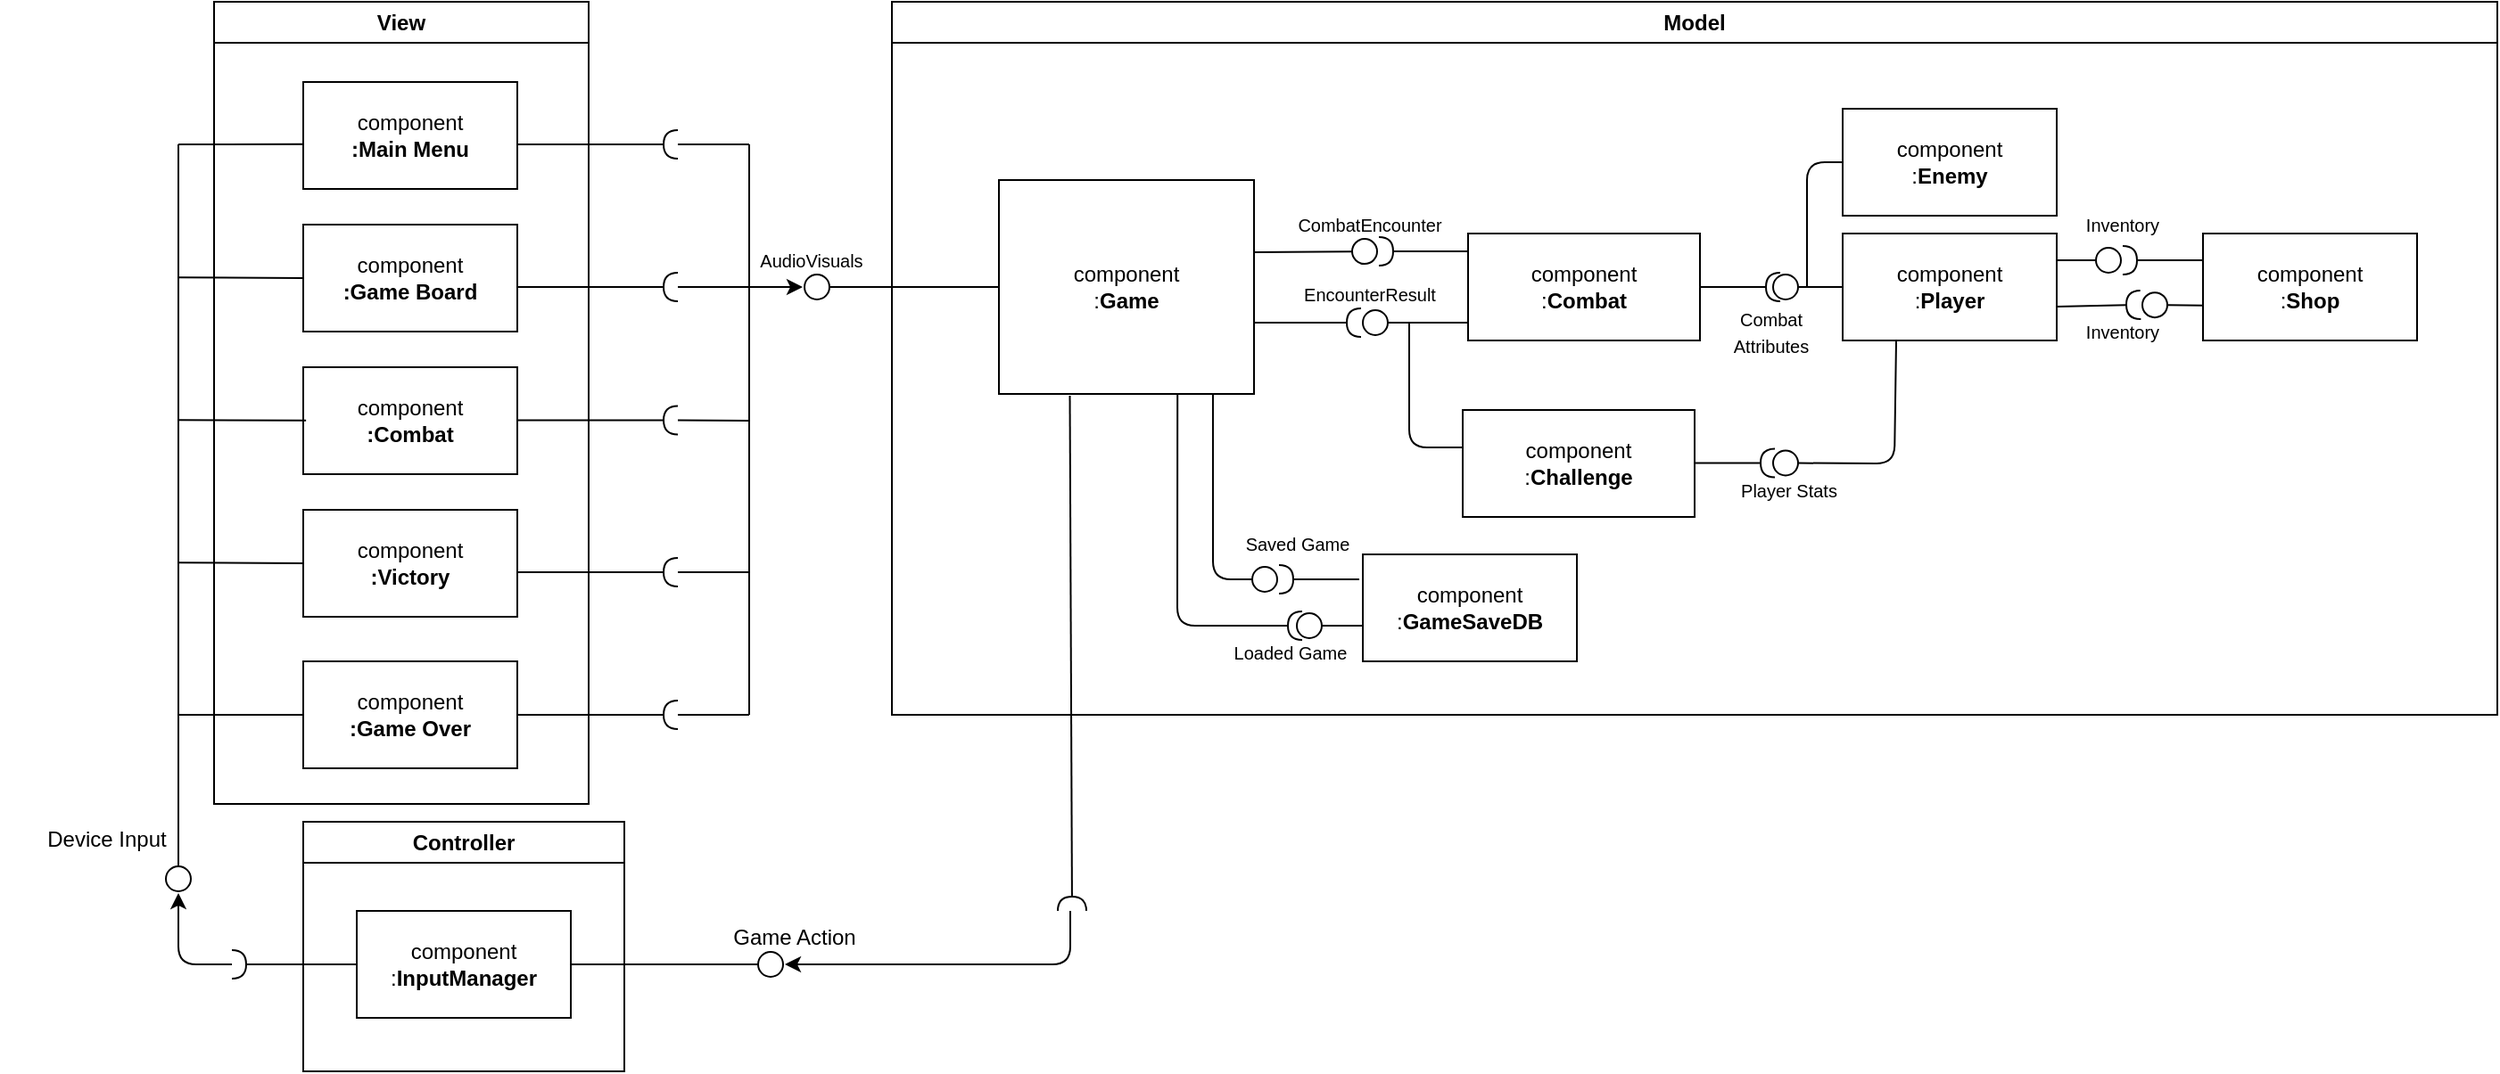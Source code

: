 <mxfile>
    <diagram id="feLj19iZiXinHgvYgo6u" name="Page-1">
        <mxGraphModel dx="2603" dy="955" grid="1" gridSize="10" guides="1" tooltips="1" connect="1" arrows="1" fold="1" page="1" pageScale="1" pageWidth="850" pageHeight="1100" math="0" shadow="0">
            <root>
                <mxCell id="0"/>
                <mxCell id="1" parent="0"/>
                <mxCell id="5" value="View" style="swimlane;whiteSpace=wrap;html=1;" parent="1" vertex="1">
                    <mxGeometry x="100" y="80" width="210" height="450" as="geometry">
                        <mxRectangle x="280" y="310" width="140" height="30" as="alternateBounds"/>
                    </mxGeometry>
                </mxCell>
                <mxCell id="6" value="component&lt;br&gt;&lt;b&gt;:Main Menu&lt;/b&gt;" style="rounded=0;whiteSpace=wrap;html=1;" parent="5" vertex="1">
                    <mxGeometry x="50" y="45" width="120" height="60" as="geometry"/>
                </mxCell>
                <mxCell id="7" value="component&lt;br&gt;&lt;b&gt;:Game Board&lt;/b&gt;" style="rounded=0;whiteSpace=wrap;html=1;" parent="5" vertex="1">
                    <mxGeometry x="50" y="125" width="120" height="60" as="geometry"/>
                </mxCell>
                <mxCell id="8" value="component&lt;br&gt;&lt;b&gt;:Combat&lt;/b&gt;" style="rounded=0;whiteSpace=wrap;html=1;" parent="5" vertex="1">
                    <mxGeometry x="50" y="205" width="120" height="60" as="geometry"/>
                </mxCell>
                <mxCell id="9" value="component&lt;br&gt;&lt;b&gt;:Victory&lt;/b&gt;" style="rounded=0;whiteSpace=wrap;html=1;" parent="5" vertex="1">
                    <mxGeometry x="50" y="285" width="120" height="60" as="geometry"/>
                </mxCell>
                <mxCell id="24" value="component&lt;br&gt;&lt;b&gt;:Game Over&lt;/b&gt;" style="rounded=0;whiteSpace=wrap;html=1;" parent="5" vertex="1">
                    <mxGeometry x="50" y="370" width="120" height="60" as="geometry"/>
                </mxCell>
                <mxCell id="100" value="" style="endArrow=none;html=1;entryX=0;entryY=0.5;entryDx=0;entryDy=0;" parent="5" target="9" edge="1">
                    <mxGeometry width="50" height="50" relative="1" as="geometry">
                        <mxPoint x="-20" y="314.66" as="sourcePoint"/>
                        <mxPoint x="30" y="314.66" as="targetPoint"/>
                    </mxGeometry>
                </mxCell>
                <mxCell id="101" value="" style="endArrow=none;html=1;entryX=0.013;entryY=0.497;entryDx=0;entryDy=0;entryPerimeter=0;" parent="5" target="8" edge="1">
                    <mxGeometry width="50" height="50" relative="1" as="geometry">
                        <mxPoint x="-20" y="234.66" as="sourcePoint"/>
                        <mxPoint x="30" y="234.66" as="targetPoint"/>
                    </mxGeometry>
                </mxCell>
                <mxCell id="102" value="" style="endArrow=none;html=1;entryX=0;entryY=0.5;entryDx=0;entryDy=0;" parent="5" target="7" edge="1">
                    <mxGeometry width="50" height="50" relative="1" as="geometry">
                        <mxPoint x="-20" y="154.66" as="sourcePoint"/>
                        <mxPoint x="30" y="154.66" as="targetPoint"/>
                    </mxGeometry>
                </mxCell>
                <mxCell id="103" value="" style="endArrow=none;html=1;entryX=0.002;entryY=0.581;entryDx=0;entryDy=0;entryPerimeter=0;" parent="5" target="6" edge="1">
                    <mxGeometry width="50" height="50" relative="1" as="geometry">
                        <mxPoint x="-20" y="80" as="sourcePoint"/>
                        <mxPoint x="30" y="80" as="targetPoint"/>
                    </mxGeometry>
                </mxCell>
                <mxCell id="11" value="Model" style="swimlane;whiteSpace=wrap;html=1;" parent="1" vertex="1">
                    <mxGeometry x="480" y="80" width="900" height="400" as="geometry">
                        <mxRectangle x="480" y="80" width="70" height="30" as="alternateBounds"/>
                    </mxGeometry>
                </mxCell>
                <mxCell id="44" style="edgeStyle=none;html=1;exitX=0.005;exitY=0.672;exitDx=0;exitDy=0;endArrow=circle;endFill=0;exitPerimeter=0;" parent="11" source="32" edge="1">
                    <mxGeometry relative="1" as="geometry">
                        <mxPoint x="700" y="170" as="targetPoint"/>
                        <mxPoint x="603" y="255.5" as="sourcePoint"/>
                    </mxGeometry>
                </mxCell>
                <mxCell id="39" style="edgeStyle=none;html=1;endArrow=circle;endFill=0;" parent="11" source="15" edge="1">
                    <mxGeometry relative="1" as="geometry">
                        <mxPoint x="493" y="160" as="targetPoint"/>
                    </mxGeometry>
                </mxCell>
                <mxCell id="15" value="component&lt;br&gt;:&lt;b&gt;Player&lt;/b&gt;" style="rounded=0;whiteSpace=wrap;html=1;" parent="11" vertex="1">
                    <mxGeometry x="533" y="130" width="120" height="60" as="geometry"/>
                </mxCell>
                <mxCell id="28" value="component&lt;br&gt;:&lt;b&gt;Game&lt;/b&gt;" style="rounded=0;whiteSpace=wrap;html=1;" parent="11" vertex="1">
                    <mxGeometry x="60" y="100" width="143" height="120" as="geometry"/>
                </mxCell>
                <mxCell id="37" style="edgeStyle=none;html=1;endArrow=halfCircle;endFill=0;" parent="11" edge="1">
                    <mxGeometry relative="1" as="geometry">
                        <mxPoint x="498" y="160" as="targetPoint"/>
                        <mxPoint x="453" y="160" as="sourcePoint"/>
                    </mxGeometry>
                </mxCell>
                <mxCell id="32" value="component&lt;br&gt;:&lt;b&gt;Shop&lt;/b&gt;" style="rounded=0;whiteSpace=wrap;html=1;" parent="11" vertex="1">
                    <mxGeometry x="735" y="130" width="120" height="60" as="geometry"/>
                </mxCell>
                <mxCell id="123" value="" style="endArrow=halfCircle;html=1;endFill=0;" parent="11" edge="1">
                    <mxGeometry width="50" height="50" relative="1" as="geometry">
                        <mxPoint x="203" y="180" as="sourcePoint"/>
                        <mxPoint x="263" y="180" as="targetPoint"/>
                    </mxGeometry>
                </mxCell>
                <mxCell id="132" value="&lt;font style=&quot;font-size: 10px;&quot;&gt;EncounterResult&lt;/font&gt;" style="text;html=1;align=center;verticalAlign=middle;whiteSpace=wrap;rounded=0;" parent="11" vertex="1">
                    <mxGeometry x="203" y="149" width="130" height="30" as="geometry"/>
                </mxCell>
                <mxCell id="133" value="" style="endArrow=none;html=1;" parent="11" edge="1">
                    <mxGeometry width="50" height="50" relative="1" as="geometry">
                        <mxPoint x="513" y="160" as="sourcePoint"/>
                        <mxPoint x="533" y="90" as="targetPoint"/>
                        <Array as="points">
                            <mxPoint x="513" y="90"/>
                        </Array>
                    </mxGeometry>
                </mxCell>
                <mxCell id="134" value="&lt;font style=&quot;font-size: 10px;&quot;&gt;Combat&lt;/font&gt;&lt;div&gt;&lt;font style=&quot;font-size: 10px;&quot;&gt;Attributes&lt;/font&gt;&lt;/div&gt;" style="text;html=1;align=center;verticalAlign=middle;whiteSpace=wrap;rounded=0;" parent="11" vertex="1">
                    <mxGeometry x="463" y="170" width="60" height="30" as="geometry"/>
                </mxCell>
                <mxCell id="137" value="&lt;font style=&quot;font-size: 10px;&quot;&gt;Inventory&lt;/font&gt;" style="text;html=1;align=center;verticalAlign=middle;whiteSpace=wrap;rounded=0;" parent="11" vertex="1">
                    <mxGeometry x="660" y="110" width="60" height="30" as="geometry"/>
                </mxCell>
                <mxCell id="148" style="edgeStyle=none;html=1;exitX=1.003;exitY=0.684;exitDx=0;exitDy=0;endArrow=halfCircle;endFill=0;exitPerimeter=0;" parent="11" source="15" edge="1">
                    <mxGeometry relative="1" as="geometry">
                        <mxPoint x="700" y="170" as="targetPoint"/>
                        <mxPoint x="563" y="250" as="sourcePoint"/>
                    </mxGeometry>
                </mxCell>
                <mxCell id="149" style="edgeStyle=none;html=1;exitX=1;exitY=0.25;exitDx=0;exitDy=0;endArrow=circle;endFill=0;" parent="11" source="15" edge="1">
                    <mxGeometry relative="1" as="geometry">
                        <mxPoint x="690" y="145" as="targetPoint"/>
                        <mxPoint x="643" y="287.25" as="sourcePoint"/>
                    </mxGeometry>
                </mxCell>
                <mxCell id="151" value="&lt;font style=&quot;font-size: 10px;&quot;&gt;Inventory&lt;/font&gt;" style="text;html=1;align=center;verticalAlign=middle;whiteSpace=wrap;rounded=0;" parent="11" vertex="1">
                    <mxGeometry x="660" y="170" width="60" height="30" as="geometry"/>
                </mxCell>
                <mxCell id="16" value="component&lt;br&gt;:&lt;b&gt;Enemy&lt;/b&gt;" style="rounded=0;whiteSpace=wrap;html=1;" parent="11" vertex="1">
                    <mxGeometry x="533" y="60" width="120" height="60" as="geometry"/>
                </mxCell>
                <mxCell id="30" value="component&lt;br&gt;:&lt;b&gt;Combat&lt;/b&gt;" style="rounded=0;whiteSpace=wrap;html=1;" parent="11" vertex="1">
                    <mxGeometry x="323" y="130" width="130" height="60" as="geometry"/>
                </mxCell>
                <mxCell id="152" style="edgeStyle=none;html=1;endArrow=circle;endFill=0;" parent="11" edge="1">
                    <mxGeometry relative="1" as="geometry">
                        <mxPoint x="263" y="180" as="targetPoint"/>
                        <mxPoint x="323" y="180" as="sourcePoint"/>
                    </mxGeometry>
                </mxCell>
                <mxCell id="156" value="" style="endArrow=halfCircle;html=1;endFill=0;exitX=0.001;exitY=0.167;exitDx=0;exitDy=0;exitPerimeter=0;" parent="11" source="30" edge="1">
                    <mxGeometry width="50" height="50" relative="1" as="geometry">
                        <mxPoint x="273" y="70" as="sourcePoint"/>
                        <mxPoint x="273" y="140" as="targetPoint"/>
                    </mxGeometry>
                </mxCell>
                <mxCell id="158" style="edgeStyle=none;html=1;endArrow=circle;endFill=0;exitX=1;exitY=0.337;exitDx=0;exitDy=0;exitPerimeter=0;" parent="11" source="28" edge="1">
                    <mxGeometry relative="1" as="geometry">
                        <mxPoint x="273" y="140" as="targetPoint"/>
                        <mxPoint x="223" y="140" as="sourcePoint"/>
                    </mxGeometry>
                </mxCell>
                <mxCell id="159" value="&lt;font style=&quot;font-size: 10px;&quot;&gt;CombatEncounter&lt;/font&gt;" style="text;html=1;align=center;verticalAlign=middle;whiteSpace=wrap;rounded=0;" parent="11" vertex="1">
                    <mxGeometry x="203" y="110" width="130" height="30" as="geometry"/>
                </mxCell>
                <mxCell id="150" style="edgeStyle=none;html=1;exitX=0;exitY=0.25;exitDx=0;exitDy=0;endArrow=halfCircle;endFill=0;" parent="11" source="32" edge="1">
                    <mxGeometry relative="1" as="geometry">
                        <mxPoint x="690" y="145" as="targetPoint"/>
                        <mxPoint x="573" y="100" as="sourcePoint"/>
                    </mxGeometry>
                </mxCell>
                <mxCell id="162" value="component&lt;br&gt;:&lt;b&gt;Challenge&lt;/b&gt;" style="rounded=0;whiteSpace=wrap;html=1;" parent="11" vertex="1">
                    <mxGeometry x="320" y="229" width="130" height="60" as="geometry"/>
                </mxCell>
                <mxCell id="164" value="" style="endArrow=none;html=1;" parent="11" edge="1">
                    <mxGeometry width="50" height="50" relative="1" as="geometry">
                        <mxPoint x="290" y="180" as="sourcePoint"/>
                        <mxPoint x="320" y="250" as="targetPoint"/>
                        <Array as="points">
                            <mxPoint x="290" y="250"/>
                        </Array>
                    </mxGeometry>
                </mxCell>
                <mxCell id="165" style="edgeStyle=none;html=1;endArrow=halfCircle;endFill=0;" parent="11" edge="1">
                    <mxGeometry relative="1" as="geometry">
                        <mxPoint x="495" y="258.71" as="targetPoint"/>
                        <mxPoint x="450" y="258.71" as="sourcePoint"/>
                    </mxGeometry>
                </mxCell>
                <mxCell id="166" style="edgeStyle=none;html=1;endArrow=circle;endFill=0;exitX=0.25;exitY=1;exitDx=0;exitDy=0;" parent="11" source="15" edge="1">
                    <mxGeometry relative="1" as="geometry">
                        <mxPoint x="493" y="258.71" as="targetPoint"/>
                        <mxPoint x="533" y="258.71" as="sourcePoint"/>
                        <Array as="points">
                            <mxPoint x="562" y="259"/>
                        </Array>
                    </mxGeometry>
                </mxCell>
                <mxCell id="167" value="&lt;span style=&quot;font-size: 10px;&quot;&gt;Player Stats&lt;/span&gt;" style="text;html=1;align=center;verticalAlign=middle;whiteSpace=wrap;rounded=0;" parent="11" vertex="1">
                    <mxGeometry x="473" y="259" width="60" height="30" as="geometry"/>
                </mxCell>
                <mxCell id="168" value="component&lt;br&gt;:&lt;b&gt;GameSaveDB&lt;/b&gt;" style="rounded=0;whiteSpace=wrap;html=1;" parent="11" vertex="1">
                    <mxGeometry x="264" y="310" width="120" height="60" as="geometry"/>
                </mxCell>
                <mxCell id="169" style="edgeStyle=none;html=1;endArrow=circle;endFill=0;" parent="11" edge="1">
                    <mxGeometry relative="1" as="geometry">
                        <mxPoint x="226" y="350" as="targetPoint"/>
                        <mxPoint x="264" y="350" as="sourcePoint"/>
                    </mxGeometry>
                </mxCell>
                <mxCell id="170" value="&lt;font style=&quot;font-size: 10px;&quot;&gt;Loaded Game&lt;/font&gt;" style="text;html=1;align=center;verticalAlign=middle;whiteSpace=wrap;rounded=0;" parent="11" vertex="1">
                    <mxGeometry x="187" y="350" width="73" height="30" as="geometry"/>
                </mxCell>
                <mxCell id="171" style="edgeStyle=none;html=1;exitX=0.7;exitY=1.003;exitDx=0;exitDy=0;endArrow=halfCircle;endFill=0;exitPerimeter=0;" parent="11" source="28" edge="1">
                    <mxGeometry relative="1" as="geometry">
                        <mxPoint x="230" y="350" as="targetPoint"/>
                        <mxPoint x="180" y="350" as="sourcePoint"/>
                        <Array as="points">
                            <mxPoint x="160" y="350"/>
                        </Array>
                    </mxGeometry>
                </mxCell>
                <mxCell id="172" style="edgeStyle=none;html=1;exitX=0.839;exitY=1;exitDx=0;exitDy=0;endArrow=circle;endFill=0;exitPerimeter=0;" parent="11" source="28" edge="1">
                    <mxGeometry relative="1" as="geometry">
                        <mxPoint x="217" y="324" as="targetPoint"/>
                        <mxPoint x="180" y="324" as="sourcePoint"/>
                        <Array as="points">
                            <mxPoint x="180" y="324"/>
                        </Array>
                    </mxGeometry>
                </mxCell>
                <mxCell id="173" value="&lt;font style=&quot;font-size: 10px;&quot;&gt;Saved Game&lt;/font&gt;" style="text;html=1;align=center;verticalAlign=middle;whiteSpace=wrap;rounded=0;" parent="11" vertex="1">
                    <mxGeometry x="191" y="289" width="73" height="30" as="geometry"/>
                </mxCell>
                <mxCell id="174" style="edgeStyle=none;html=1;exitX=0;exitY=0.25;exitDx=0;exitDy=0;endArrow=halfCircle;endFill=0;" parent="11" edge="1">
                    <mxGeometry relative="1" as="geometry">
                        <mxPoint x="217" y="324" as="targetPoint"/>
                        <mxPoint x="262" y="324" as="sourcePoint"/>
                    </mxGeometry>
                </mxCell>
                <mxCell id="80" value="" style="endArrow=none;html=1;" parent="1" edge="1">
                    <mxGeometry width="50" height="50" relative="1" as="geometry">
                        <mxPoint x="360" y="160" as="sourcePoint"/>
                        <mxPoint x="400" y="160" as="targetPoint"/>
                    </mxGeometry>
                </mxCell>
                <mxCell id="81" value="" style="endArrow=halfCircle;html=1;endFill=0;" parent="1" edge="1">
                    <mxGeometry width="50" height="50" relative="1" as="geometry">
                        <mxPoint x="270" y="160" as="sourcePoint"/>
                        <mxPoint x="360" y="160" as="targetPoint"/>
                    </mxGeometry>
                </mxCell>
                <mxCell id="83" value="" style="endArrow=halfCircle;html=1;endFill=0;" parent="1" edge="1">
                    <mxGeometry width="50" height="50" relative="1" as="geometry">
                        <mxPoint x="270" y="240" as="sourcePoint"/>
                        <mxPoint x="360" y="240" as="targetPoint"/>
                    </mxGeometry>
                </mxCell>
                <mxCell id="84" value="" style="endArrow=none;html=1;" parent="1" edge="1">
                    <mxGeometry width="50" height="50" relative="1" as="geometry">
                        <mxPoint x="360" y="314.71" as="sourcePoint"/>
                        <mxPoint x="400" y="315" as="targetPoint"/>
                    </mxGeometry>
                </mxCell>
                <mxCell id="85" value="" style="endArrow=halfCircle;html=1;endFill=0;" parent="1" edge="1">
                    <mxGeometry width="50" height="50" relative="1" as="geometry">
                        <mxPoint x="270" y="314.71" as="sourcePoint"/>
                        <mxPoint x="360" y="314.71" as="targetPoint"/>
                    </mxGeometry>
                </mxCell>
                <mxCell id="86" value="" style="endArrow=none;html=1;" parent="1" edge="1">
                    <mxGeometry width="50" height="50" relative="1" as="geometry">
                        <mxPoint x="360" y="400" as="sourcePoint"/>
                        <mxPoint x="400" y="400" as="targetPoint"/>
                    </mxGeometry>
                </mxCell>
                <mxCell id="87" value="" style="endArrow=halfCircle;html=1;endFill=0;" parent="1" edge="1">
                    <mxGeometry width="50" height="50" relative="1" as="geometry">
                        <mxPoint x="270" y="400" as="sourcePoint"/>
                        <mxPoint x="360" y="400" as="targetPoint"/>
                    </mxGeometry>
                </mxCell>
                <mxCell id="88" value="" style="endArrow=none;html=1;" parent="1" edge="1">
                    <mxGeometry width="50" height="50" relative="1" as="geometry">
                        <mxPoint x="360" y="480" as="sourcePoint"/>
                        <mxPoint x="400" y="480" as="targetPoint"/>
                    </mxGeometry>
                </mxCell>
                <mxCell id="89" value="" style="endArrow=halfCircle;html=1;endFill=0;" parent="1" edge="1">
                    <mxGeometry width="50" height="50" relative="1" as="geometry">
                        <mxPoint x="270" y="480" as="sourcePoint"/>
                        <mxPoint x="360" y="480" as="targetPoint"/>
                    </mxGeometry>
                </mxCell>
                <mxCell id="90" value="" style="endArrow=none;html=1;" parent="1" edge="1">
                    <mxGeometry width="50" height="50" relative="1" as="geometry">
                        <mxPoint x="400" y="480" as="sourcePoint"/>
                        <mxPoint x="400" y="160" as="targetPoint"/>
                    </mxGeometry>
                </mxCell>
                <mxCell id="92" value="" style="endArrow=classic;html=1;" parent="1" edge="1">
                    <mxGeometry width="50" height="50" relative="1" as="geometry">
                        <mxPoint x="360" y="240" as="sourcePoint"/>
                        <mxPoint x="430" y="240" as="targetPoint"/>
                    </mxGeometry>
                </mxCell>
                <mxCell id="99" value="" style="endArrow=none;html=1;entryX=0;entryY=0.5;entryDx=0;entryDy=0;" parent="1" target="24" edge="1">
                    <mxGeometry width="50" height="50" relative="1" as="geometry">
                        <mxPoint x="80" y="480" as="sourcePoint"/>
                        <mxPoint x="100" y="480" as="targetPoint"/>
                    </mxGeometry>
                </mxCell>
                <mxCell id="105" value="" style="endArrow=circle;html=1;endFill=0;" parent="1" edge="1">
                    <mxGeometry width="50" height="50" relative="1" as="geometry">
                        <mxPoint x="80" y="160" as="sourcePoint"/>
                        <mxPoint x="80" y="580" as="targetPoint"/>
                    </mxGeometry>
                </mxCell>
                <mxCell id="23" value="Controller" style="swimlane;whiteSpace=wrap;html=1;" parent="1" vertex="1">
                    <mxGeometry x="150" y="540" width="180" height="140" as="geometry"/>
                </mxCell>
                <mxCell id="110" style="edgeStyle=none;html=1;endArrow=halfCircle;endFill=0;" parent="23" edge="1">
                    <mxGeometry relative="1" as="geometry">
                        <mxPoint x="-40" y="80" as="targetPoint"/>
                        <mxPoint x="40" y="80" as="sourcePoint"/>
                    </mxGeometry>
                </mxCell>
                <mxCell id="117" style="edgeStyle=none;html=1;endArrow=circle;endFill=0;" parent="23" source="25" edge="1">
                    <mxGeometry relative="1" as="geometry">
                        <mxPoint x="270" y="80" as="targetPoint"/>
                    </mxGeometry>
                </mxCell>
                <mxCell id="25" value="component&lt;br&gt;:&lt;b&gt;Inp&lt;/b&gt;&lt;b style=&quot;background-color: transparent;&quot;&gt;utManager&lt;/b&gt;" style="rounded=0;whiteSpace=wrap;html=1;" parent="23" vertex="1">
                    <mxGeometry x="30" y="50" width="120" height="60" as="geometry"/>
                </mxCell>
                <mxCell id="111" value="" style="endArrow=classic;html=1;" parent="1" edge="1">
                    <mxGeometry width="50" height="50" relative="1" as="geometry">
                        <mxPoint x="110" y="620" as="sourcePoint"/>
                        <mxPoint x="80" y="580" as="targetPoint"/>
                        <Array as="points">
                            <mxPoint x="80" y="620"/>
                        </Array>
                    </mxGeometry>
                </mxCell>
                <mxCell id="118" value="" style="endArrow=none;html=1;startArrow=classic;startFill=1;endFill=0;" parent="1" edge="1">
                    <mxGeometry width="50" height="50" relative="1" as="geometry">
                        <mxPoint x="420" y="620" as="sourcePoint"/>
                        <mxPoint x="580" y="590" as="targetPoint"/>
                        <Array as="points">
                            <mxPoint x="580" y="620"/>
                        </Array>
                    </mxGeometry>
                </mxCell>
                <mxCell id="129" value="Device Input" style="text;html=1;align=center;verticalAlign=middle;whiteSpace=wrap;rounded=0;" parent="1" vertex="1">
                    <mxGeometry x="-20" y="535" width="120" height="30" as="geometry"/>
                </mxCell>
                <mxCell id="140" value="&lt;font style=&quot;font-size: 10px;&quot;&gt;AudioVisuals&lt;/font&gt;" style="text;html=1;align=center;verticalAlign=middle;whiteSpace=wrap;rounded=0;" parent="1" vertex="1">
                    <mxGeometry x="370" y="210" width="130" height="30" as="geometry"/>
                </mxCell>
                <mxCell id="91" style="edgeStyle=none;html=1;endArrow=circle;endFill=0;" parent="1" source="28" edge="1">
                    <mxGeometry relative="1" as="geometry">
                        <mxPoint x="430" y="240" as="targetPoint"/>
                    </mxGeometry>
                </mxCell>
                <mxCell id="130" value="Game Action" style="text;html=1;align=center;verticalAlign=middle;whiteSpace=wrap;rounded=0;" parent="1" vertex="1">
                    <mxGeometry x="381" y="590" width="89" height="30" as="geometry"/>
                </mxCell>
                <mxCell id="143" value="" style="endArrow=halfCircle;html=1;endFill=0;exitX=0.278;exitY=1.008;exitDx=0;exitDy=0;exitPerimeter=0;" parent="1" source="28" edge="1">
                    <mxGeometry width="50" height="50" relative="1" as="geometry">
                        <mxPoint x="580" y="310" as="sourcePoint"/>
                        <mxPoint x="581" y="590" as="targetPoint"/>
                    </mxGeometry>
                </mxCell>
            </root>
        </mxGraphModel>
    </diagram>
</mxfile>
